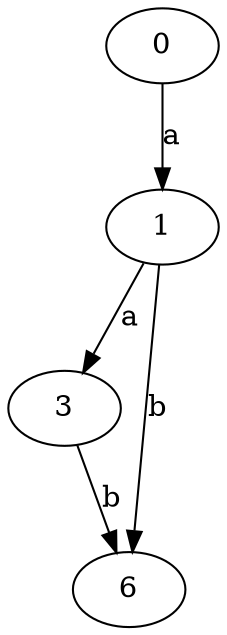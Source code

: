 strict digraph  {
0;
1;
3;
6;
0 -> 1  [label=a];
1 -> 3  [label=a];
1 -> 6  [label=b];
3 -> 6  [label=b];
}
